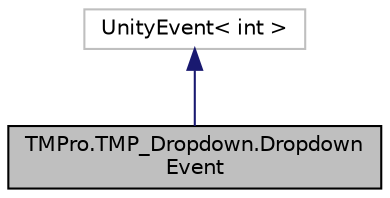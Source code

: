 digraph "TMPro.TMP_Dropdown.DropdownEvent"
{
 // LATEX_PDF_SIZE
  edge [fontname="Helvetica",fontsize="10",labelfontname="Helvetica",labelfontsize="10"];
  node [fontname="Helvetica",fontsize="10",shape=record];
  Node1 [label="TMPro.TMP_Dropdown.Dropdown\lEvent",height=0.2,width=0.4,color="black", fillcolor="grey75", style="filled", fontcolor="black",tooltip="UnityEvent callback for when a dropdown current option is changed."];
  Node2 -> Node1 [dir="back",color="midnightblue",fontsize="10",style="solid",fontname="Helvetica"];
  Node2 [label="UnityEvent\< int \>",height=0.2,width=0.4,color="grey75", fillcolor="white", style="filled",tooltip=" "];
}

